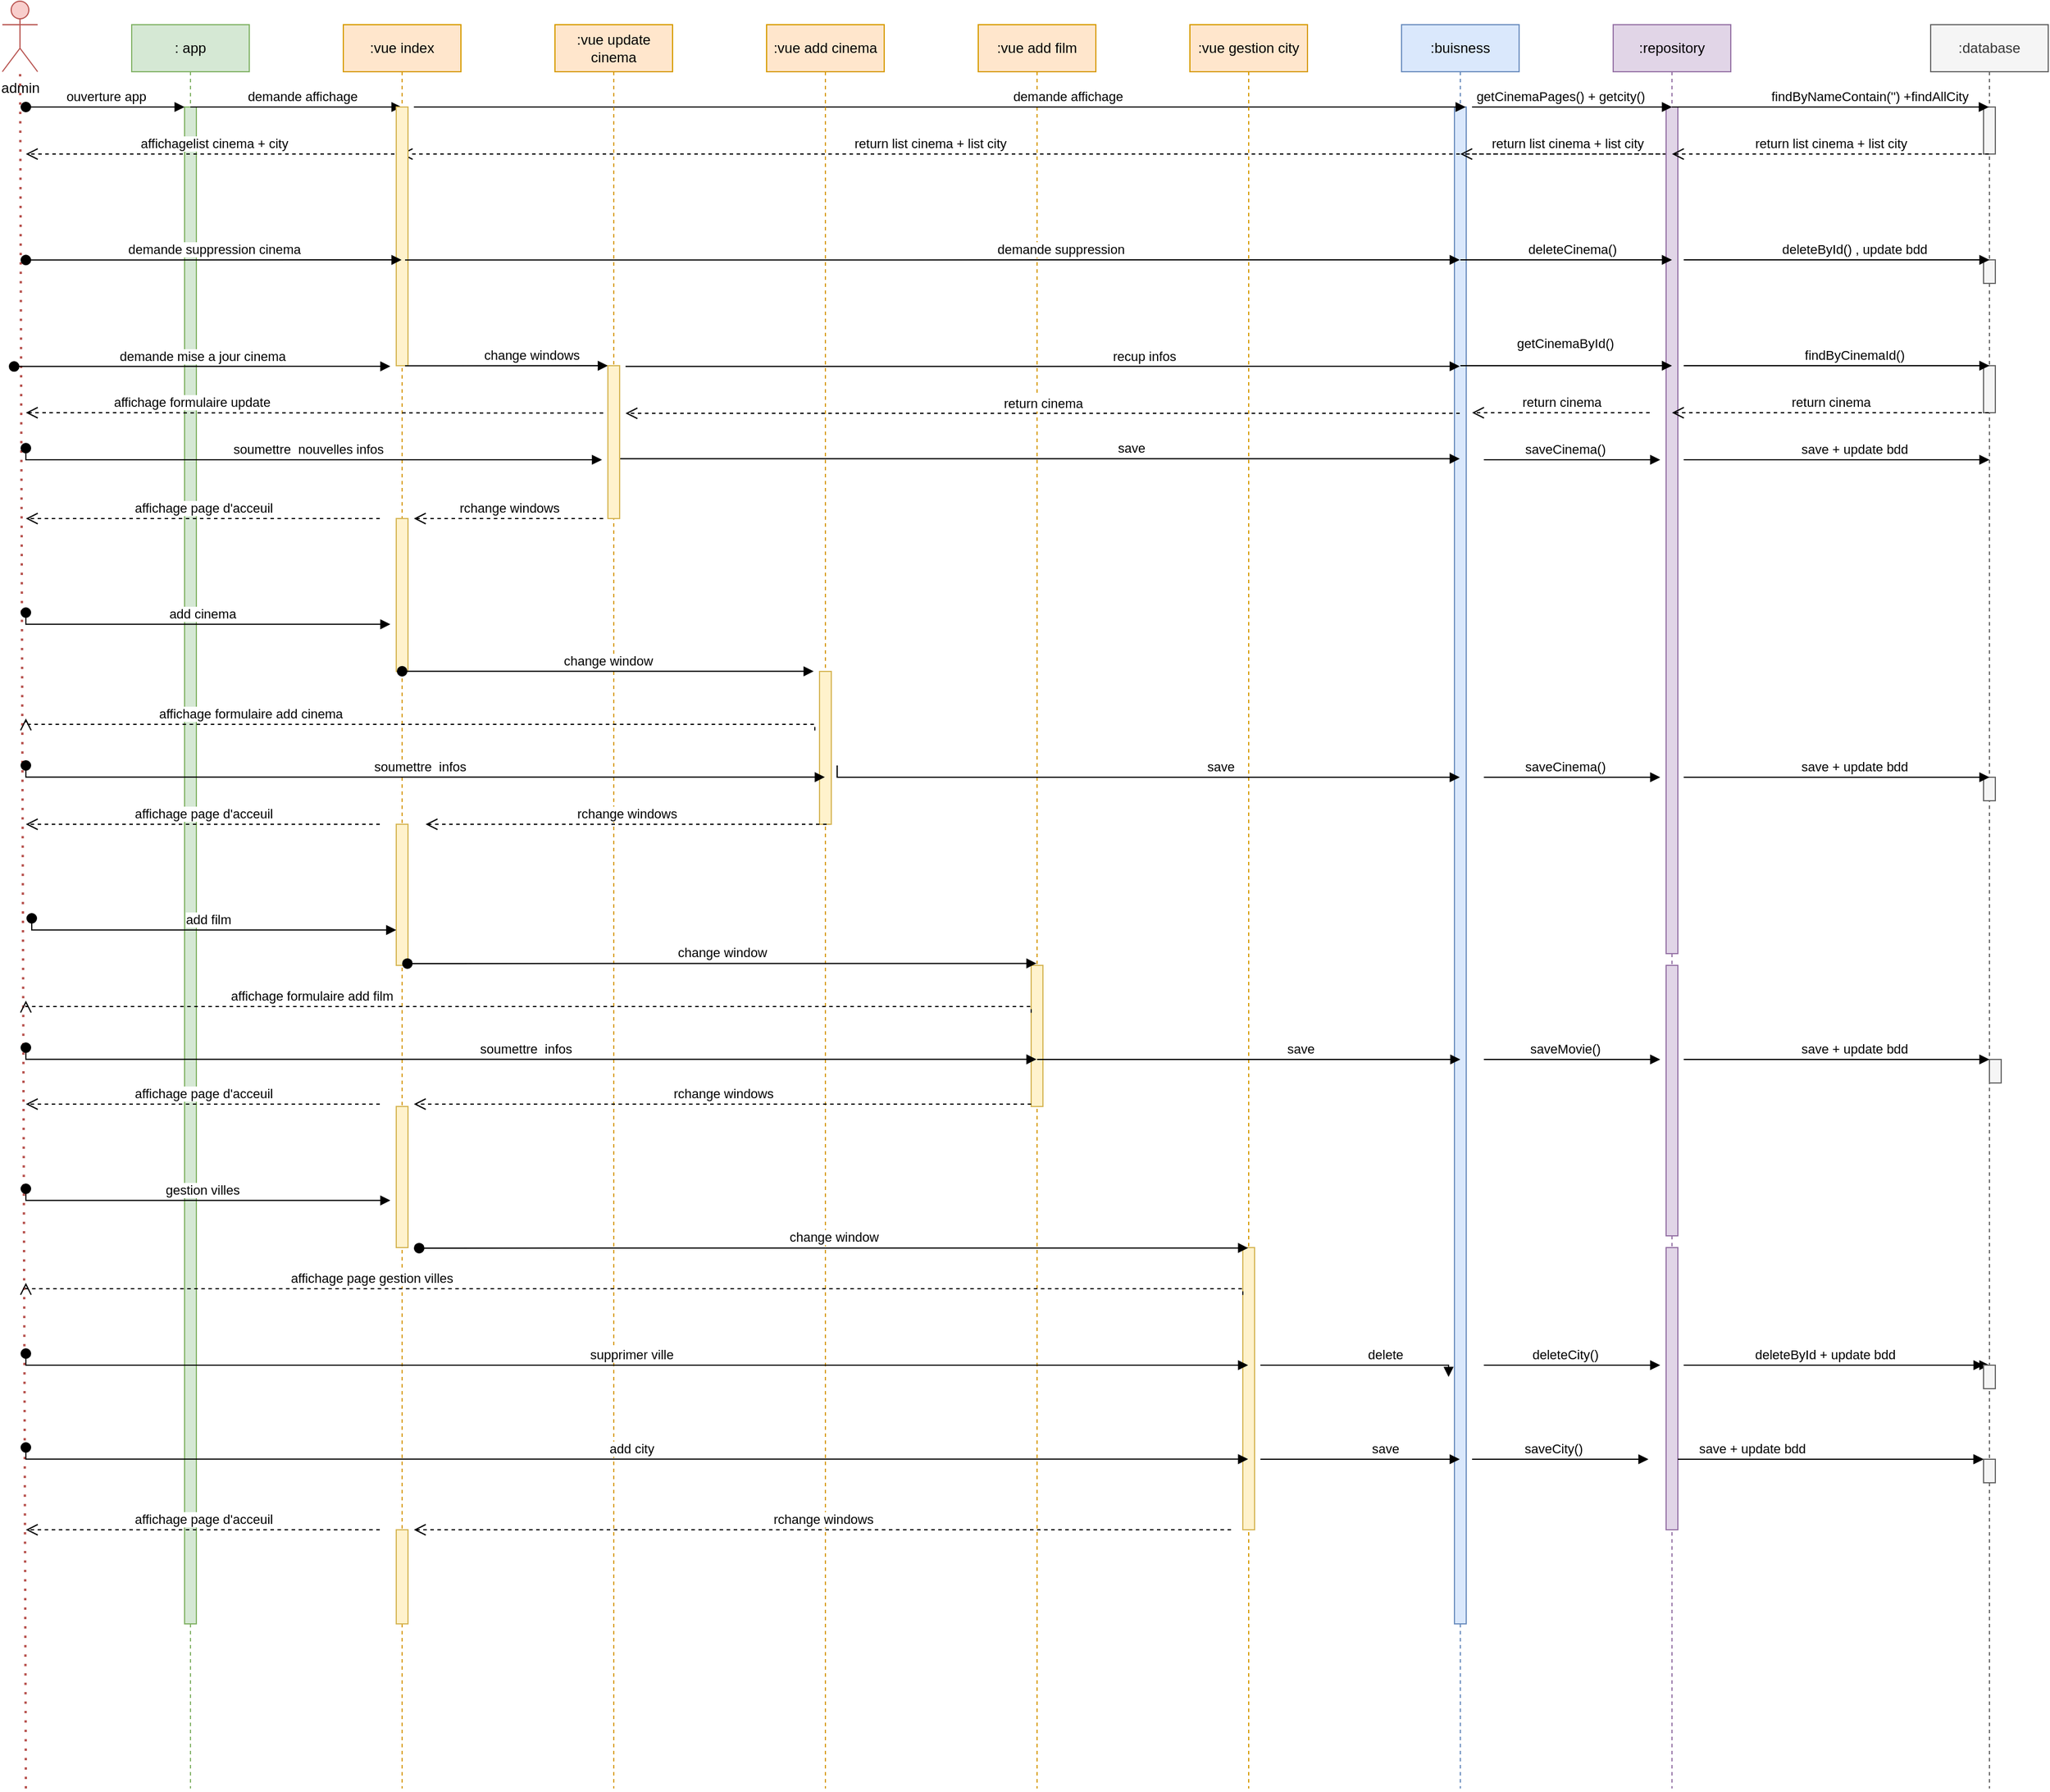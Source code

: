<mxfile version="24.3.0" type="device">
  <diagram name="Page-1" id="2YBvvXClWsGukQMizWep">
    <mxGraphModel dx="1750" dy="943" grid="1" gridSize="10" guides="1" tooltips="1" connect="1" arrows="1" fold="1" page="1" pageScale="1" pageWidth="1200" pageHeight="1920" math="0" shadow="0">
      <root>
        <mxCell id="0" />
        <mxCell id="1" parent="0" />
        <mxCell id="aM9ryv3xv72pqoxQDRHE-1" value=": app" style="shape=umlLifeline;perimeter=lifelinePerimeter;whiteSpace=wrap;html=1;container=0;dropTarget=0;collapsible=0;recursiveResize=0;outlineConnect=0;portConstraint=eastwest;newEdgeStyle={&quot;edgeStyle&quot;:&quot;elbowEdgeStyle&quot;,&quot;elbow&quot;:&quot;vertical&quot;,&quot;curved&quot;:0,&quot;rounded&quot;:0};fillColor=#d5e8d4;strokeColor=#82b366;" parent="1" vertex="1">
          <mxGeometry x="140" y="40" width="100" height="1500" as="geometry" />
        </mxCell>
        <mxCell id="aM9ryv3xv72pqoxQDRHE-2" value="" style="html=1;points=[];perimeter=orthogonalPerimeter;outlineConnect=0;targetShapes=umlLifeline;portConstraint=eastwest;newEdgeStyle={&quot;edgeStyle&quot;:&quot;elbowEdgeStyle&quot;,&quot;elbow&quot;:&quot;vertical&quot;,&quot;curved&quot;:0,&quot;rounded&quot;:0};fillColor=#d5e8d4;strokeColor=#82b366;" parent="aM9ryv3xv72pqoxQDRHE-1" vertex="1">
          <mxGeometry x="45" y="70" width="10" height="1290" as="geometry" />
        </mxCell>
        <mxCell id="aM9ryv3xv72pqoxQDRHE-3" value="ouverture app" style="html=1;verticalAlign=bottom;startArrow=oval;endArrow=block;startSize=8;edgeStyle=elbowEdgeStyle;elbow=vertical;curved=0;rounded=0;" parent="aM9ryv3xv72pqoxQDRHE-1" target="aM9ryv3xv72pqoxQDRHE-2" edge="1">
          <mxGeometry relative="1" as="geometry">
            <mxPoint x="-90" y="70" as="sourcePoint" />
          </mxGeometry>
        </mxCell>
        <mxCell id="aM9ryv3xv72pqoxQDRHE-5" value=":vue add film" style="shape=umlLifeline;perimeter=lifelinePerimeter;whiteSpace=wrap;html=1;container=0;dropTarget=0;collapsible=0;recursiveResize=0;outlineConnect=0;portConstraint=eastwest;newEdgeStyle={&quot;edgeStyle&quot;:&quot;elbowEdgeStyle&quot;,&quot;elbow&quot;:&quot;vertical&quot;,&quot;curved&quot;:0,&quot;rounded&quot;:0};fillColor=#ffe6cc;strokeColor=#d79b00;" parent="1" vertex="1">
          <mxGeometry x="860" y="40" width="100" height="1500" as="geometry" />
        </mxCell>
        <mxCell id="aM9ryv3xv72pqoxQDRHE-7" value="demande affichage " style="html=1;verticalAlign=bottom;endArrow=block;edgeStyle=elbowEdgeStyle;elbow=vertical;curved=0;rounded=0;" parent="1" target="53H3iFj_lqqziJ8YQ38P-20" edge="1">
          <mxGeometry x="0.243" relative="1" as="geometry">
            <mxPoint x="235" y="110" as="sourcePoint" />
            <Array as="points">
              <mxPoint x="190" y="110" />
            </Array>
            <mxPoint x="330" y="110" as="targetPoint" />
            <mxPoint as="offset" />
          </mxGeometry>
        </mxCell>
        <mxCell id="53H3iFj_lqqziJ8YQ38P-1" value="admin" style="shape=umlActor;verticalLabelPosition=bottom;verticalAlign=top;html=1;outlineConnect=0;fillColor=#f8cecc;strokeColor=#b85450;" vertex="1" parent="1">
          <mxGeometry x="30" y="20" width="30" height="60" as="geometry" />
        </mxCell>
        <mxCell id="53H3iFj_lqqziJ8YQ38P-2" value="" style="endArrow=none;dashed=1;html=1;dashPattern=1 3;strokeWidth=2;rounded=0;fillColor=#f8cecc;strokeColor=#b85450;" edge="1" parent="1" target="53H3iFj_lqqziJ8YQ38P-1">
          <mxGeometry width="50" height="50" relative="1" as="geometry">
            <mxPoint x="50" y="1540" as="sourcePoint" />
            <mxPoint x="450" y="270" as="targetPoint" />
          </mxGeometry>
        </mxCell>
        <mxCell id="53H3iFj_lqqziJ8YQ38P-5" value=":buisness" style="shape=umlLifeline;perimeter=lifelinePerimeter;whiteSpace=wrap;html=1;container=0;dropTarget=0;collapsible=0;recursiveResize=0;outlineConnect=0;portConstraint=eastwest;newEdgeStyle={&quot;edgeStyle&quot;:&quot;elbowEdgeStyle&quot;,&quot;elbow&quot;:&quot;vertical&quot;,&quot;curved&quot;:0,&quot;rounded&quot;:0};fillColor=#dae8fc;strokeColor=#6c8ebf;" vertex="1" parent="1">
          <mxGeometry x="1220" y="40" width="100" height="1500" as="geometry" />
        </mxCell>
        <mxCell id="53H3iFj_lqqziJ8YQ38P-6" value="" style="html=1;points=[];perimeter=orthogonalPerimeter;outlineConnect=0;targetShapes=umlLifeline;portConstraint=eastwest;newEdgeStyle={&quot;edgeStyle&quot;:&quot;elbowEdgeStyle&quot;,&quot;elbow&quot;:&quot;vertical&quot;,&quot;curved&quot;:0,&quot;rounded&quot;:0};fillColor=#dae8fc;strokeColor=#6c8ebf;" vertex="1" parent="53H3iFj_lqqziJ8YQ38P-5">
          <mxGeometry x="45" y="70" width="10" height="1290" as="geometry" />
        </mxCell>
        <mxCell id="aM9ryv3xv72pqoxQDRHE-8" value="return list cinema + list city" style="html=1;verticalAlign=bottom;endArrow=open;dashed=1;endSize=8;edgeStyle=elbowEdgeStyle;elbow=horizontal;curved=0;rounded=0;" parent="53H3iFj_lqqziJ8YQ38P-5" source="53H3iFj_lqqziJ8YQ38P-6" target="53H3iFj_lqqziJ8YQ38P-5" edge="1">
          <mxGeometry x="0.488" relative="1" as="geometry">
            <mxPoint x="-440" y="110" as="targetPoint" />
            <Array as="points">
              <mxPoint x="230" y="110" />
            </Array>
            <mxPoint x="-320" y="110" as="sourcePoint" />
            <mxPoint as="offset" />
          </mxGeometry>
        </mxCell>
        <mxCell id="53H3iFj_lqqziJ8YQ38P-7" value=":repository" style="shape=umlLifeline;perimeter=lifelinePerimeter;whiteSpace=wrap;html=1;container=0;dropTarget=0;collapsible=0;recursiveResize=0;outlineConnect=0;portConstraint=eastwest;newEdgeStyle={&quot;edgeStyle&quot;:&quot;elbowEdgeStyle&quot;,&quot;elbow&quot;:&quot;vertical&quot;,&quot;curved&quot;:0,&quot;rounded&quot;:0};fillColor=#e1d5e7;strokeColor=#9673a6;" vertex="1" parent="1">
          <mxGeometry x="1400" y="40" width="100" height="1500" as="geometry" />
        </mxCell>
        <mxCell id="53H3iFj_lqqziJ8YQ38P-8" value="" style="html=1;points=[];perimeter=orthogonalPerimeter;outlineConnect=0;targetShapes=umlLifeline;portConstraint=eastwest;newEdgeStyle={&quot;edgeStyle&quot;:&quot;elbowEdgeStyle&quot;,&quot;elbow&quot;:&quot;vertical&quot;,&quot;curved&quot;:0,&quot;rounded&quot;:0};fillColor=#e1d5e7;strokeColor=#9673a6;" vertex="1" parent="53H3iFj_lqqziJ8YQ38P-7">
          <mxGeometry x="45" y="70" width="10" height="720" as="geometry" />
        </mxCell>
        <mxCell id="53H3iFj_lqqziJ8YQ38P-114" value="" style="html=1;points=[];perimeter=orthogonalPerimeter;outlineConnect=0;targetShapes=umlLifeline;portConstraint=eastwest;newEdgeStyle={&quot;edgeStyle&quot;:&quot;elbowEdgeStyle&quot;,&quot;elbow&quot;:&quot;vertical&quot;,&quot;curved&quot;:0,&quot;rounded&quot;:0};fillColor=#e1d5e7;strokeColor=#9673a6;" vertex="1" parent="53H3iFj_lqqziJ8YQ38P-7">
          <mxGeometry x="45" y="800" width="10" height="230" as="geometry" />
        </mxCell>
        <mxCell id="53H3iFj_lqqziJ8YQ38P-115" value="" style="html=1;points=[];perimeter=orthogonalPerimeter;outlineConnect=0;targetShapes=umlLifeline;portConstraint=eastwest;newEdgeStyle={&quot;edgeStyle&quot;:&quot;elbowEdgeStyle&quot;,&quot;elbow&quot;:&quot;vertical&quot;,&quot;curved&quot;:0,&quot;rounded&quot;:0};fillColor=#e1d5e7;strokeColor=#9673a6;" vertex="1" parent="53H3iFj_lqqziJ8YQ38P-7">
          <mxGeometry x="45" y="1040" width="10" height="240" as="geometry" />
        </mxCell>
        <mxCell id="53H3iFj_lqqziJ8YQ38P-9" value=":database" style="shape=umlLifeline;perimeter=lifelinePerimeter;whiteSpace=wrap;html=1;container=0;dropTarget=0;collapsible=0;recursiveResize=0;outlineConnect=0;portConstraint=eastwest;newEdgeStyle={&quot;edgeStyle&quot;:&quot;elbowEdgeStyle&quot;,&quot;elbow&quot;:&quot;vertical&quot;,&quot;curved&quot;:0,&quot;rounded&quot;:0};fillColor=#f5f5f5;fontColor=#333333;strokeColor=#666666;" vertex="1" parent="1">
          <mxGeometry x="1670" y="40" width="100" height="1500" as="geometry" />
        </mxCell>
        <mxCell id="53H3iFj_lqqziJ8YQ38P-10" value="" style="html=1;points=[];perimeter=orthogonalPerimeter;outlineConnect=0;targetShapes=umlLifeline;portConstraint=eastwest;newEdgeStyle={&quot;edgeStyle&quot;:&quot;elbowEdgeStyle&quot;,&quot;elbow&quot;:&quot;vertical&quot;,&quot;curved&quot;:0,&quot;rounded&quot;:0};fillColor=#f5f5f5;fontColor=#333333;strokeColor=#666666;" vertex="1" parent="53H3iFj_lqqziJ8YQ38P-9">
          <mxGeometry x="45" y="70" width="10" height="40" as="geometry" />
        </mxCell>
        <mxCell id="53H3iFj_lqqziJ8YQ38P-28" value="" style="html=1;points=[];perimeter=orthogonalPerimeter;outlineConnect=0;targetShapes=umlLifeline;portConstraint=eastwest;newEdgeStyle={&quot;edgeStyle&quot;:&quot;elbowEdgeStyle&quot;,&quot;elbow&quot;:&quot;vertical&quot;,&quot;curved&quot;:0,&quot;rounded&quot;:0};fillColor=#f5f5f5;fontColor=#333333;strokeColor=#666666;" vertex="1" parent="53H3iFj_lqqziJ8YQ38P-9">
          <mxGeometry x="45" y="200" width="10" height="20" as="geometry" />
        </mxCell>
        <mxCell id="53H3iFj_lqqziJ8YQ38P-38" value="" style="html=1;points=[];perimeter=orthogonalPerimeter;outlineConnect=0;targetShapes=umlLifeline;portConstraint=eastwest;newEdgeStyle={&quot;edgeStyle&quot;:&quot;elbowEdgeStyle&quot;,&quot;elbow&quot;:&quot;vertical&quot;,&quot;curved&quot;:0,&quot;rounded&quot;:0};fillColor=#f5f5f5;fontColor=#333333;strokeColor=#666666;" vertex="1" parent="53H3iFj_lqqziJ8YQ38P-9">
          <mxGeometry x="45" y="290" width="10" height="40" as="geometry" />
        </mxCell>
        <mxCell id="53H3iFj_lqqziJ8YQ38P-53" value="" style="html=1;points=[];perimeter=orthogonalPerimeter;outlineConnect=0;targetShapes=umlLifeline;portConstraint=eastwest;newEdgeStyle={&quot;edgeStyle&quot;:&quot;elbowEdgeStyle&quot;,&quot;elbow&quot;:&quot;vertical&quot;,&quot;curved&quot;:0,&quot;rounded&quot;:0};fillColor=#f5f5f5;fontColor=#333333;strokeColor=#666666;" vertex="1" parent="53H3iFj_lqqziJ8YQ38P-9">
          <mxGeometry x="45" y="640" width="10" height="20" as="geometry" />
        </mxCell>
        <mxCell id="53H3iFj_lqqziJ8YQ38P-85" value="" style="html=1;points=[];perimeter=orthogonalPerimeter;outlineConnect=0;targetShapes=umlLifeline;portConstraint=eastwest;newEdgeStyle={&quot;edgeStyle&quot;:&quot;elbowEdgeStyle&quot;,&quot;elbow&quot;:&quot;vertical&quot;,&quot;curved&quot;:0,&quot;rounded&quot;:0};fillColor=#f5f5f5;fontColor=#333333;strokeColor=#666666;" vertex="1" parent="53H3iFj_lqqziJ8YQ38P-9">
          <mxGeometry x="50" y="880" width="10" height="20" as="geometry" />
        </mxCell>
        <mxCell id="53H3iFj_lqqziJ8YQ38P-11" value="demande affichage " style="html=1;verticalAlign=bottom;endArrow=block;edgeStyle=elbowEdgeStyle;elbow=vertical;curved=0;rounded=0;" edge="1" parent="1">
          <mxGeometry x="0.243" relative="1" as="geometry">
            <mxPoint x="380" y="110" as="sourcePoint" />
            <Array as="points" />
            <mxPoint x="1274.5" y="110.333" as="targetPoint" />
            <mxPoint as="offset" />
          </mxGeometry>
        </mxCell>
        <mxCell id="53H3iFj_lqqziJ8YQ38P-12" value="getCinemaPages() + getcity()" style="html=1;verticalAlign=bottom;endArrow=block;edgeStyle=elbowEdgeStyle;elbow=vertical;curved=0;rounded=0;entryX=0.5;entryY=0.1;entryDx=0;entryDy=0;entryPerimeter=0;exitX=0.6;exitY=0.1;exitDx=0;exitDy=0;exitPerimeter=0;" edge="1" parent="1">
          <mxGeometry x="-0.124" relative="1" as="geometry">
            <mxPoint x="1280" y="110" as="sourcePoint" />
            <Array as="points" />
            <mxPoint x="1450" y="110" as="targetPoint" />
            <mxPoint as="offset" />
          </mxGeometry>
        </mxCell>
        <mxCell id="53H3iFj_lqqziJ8YQ38P-13" value="findByNameContain(&#39;&#39;) +findAllCity" style="html=1;verticalAlign=bottom;endArrow=block;edgeStyle=elbowEdgeStyle;elbow=vertical;curved=0;rounded=0;" edge="1" parent="1" target="53H3iFj_lqqziJ8YQ38P-9">
          <mxGeometry x="0.243" relative="1" as="geometry">
            <mxPoint x="1450" y="110" as="sourcePoint" />
            <Array as="points">
              <mxPoint x="1660" y="110" />
            </Array>
            <mxPoint x="1050" y="110" as="targetPoint" />
            <mxPoint as="offset" />
          </mxGeometry>
        </mxCell>
        <mxCell id="53H3iFj_lqqziJ8YQ38P-16" value="return list cinema + list city" style="html=1;verticalAlign=bottom;endArrow=open;dashed=1;endSize=8;edgeStyle=elbowEdgeStyle;elbow=vertical;curved=0;rounded=0;" edge="1" parent="1">
          <mxGeometry relative="1" as="geometry">
            <mxPoint x="368.833" y="150" as="targetPoint" />
            <Array as="points">
              <mxPoint x="500" y="150" />
            </Array>
            <mxPoint x="1269.5" y="150" as="sourcePoint" />
          </mxGeometry>
        </mxCell>
        <mxCell id="53H3iFj_lqqziJ8YQ38P-19" value="affichagelist cinema + city" style="html=1;verticalAlign=bottom;endArrow=open;dashed=1;endSize=8;edgeStyle=elbowEdgeStyle;elbow=vertical;curved=0;rounded=0;" edge="1" parent="1" source="53H3iFj_lqqziJ8YQ38P-20">
          <mxGeometry relative="1" as="geometry">
            <mxPoint x="50" y="150" as="targetPoint" />
            <Array as="points">
              <mxPoint x="80" y="150" />
            </Array>
            <mxPoint x="180" y="150" as="sourcePoint" />
          </mxGeometry>
        </mxCell>
        <mxCell id="53H3iFj_lqqziJ8YQ38P-20" value=":vue index" style="shape=umlLifeline;perimeter=lifelinePerimeter;whiteSpace=wrap;html=1;container=0;dropTarget=0;collapsible=0;recursiveResize=0;outlineConnect=0;portConstraint=eastwest;newEdgeStyle={&quot;edgeStyle&quot;:&quot;elbowEdgeStyle&quot;,&quot;elbow&quot;:&quot;vertical&quot;,&quot;curved&quot;:0,&quot;rounded&quot;:0};fillColor=#ffe6cc;strokeColor=#d79b00;" vertex="1" parent="1">
          <mxGeometry x="320" y="40" width="100" height="1500" as="geometry" />
        </mxCell>
        <mxCell id="53H3iFj_lqqziJ8YQ38P-21" value="" style="html=1;points=[];perimeter=orthogonalPerimeter;outlineConnect=0;targetShapes=umlLifeline;portConstraint=eastwest;newEdgeStyle={&quot;edgeStyle&quot;:&quot;elbowEdgeStyle&quot;,&quot;elbow&quot;:&quot;vertical&quot;,&quot;curved&quot;:0,&quot;rounded&quot;:0};fillColor=#fff2cc;strokeColor=#d6b656;" vertex="1" parent="53H3iFj_lqqziJ8YQ38P-20">
          <mxGeometry x="45" y="70" width="10" height="220" as="geometry" />
        </mxCell>
        <mxCell id="53H3iFj_lqqziJ8YQ38P-54" value="" style="html=1;points=[];perimeter=orthogonalPerimeter;outlineConnect=0;targetShapes=umlLifeline;portConstraint=eastwest;newEdgeStyle={&quot;edgeStyle&quot;:&quot;elbowEdgeStyle&quot;,&quot;elbow&quot;:&quot;vertical&quot;,&quot;curved&quot;:0,&quot;rounded&quot;:0};fillColor=#fff2cc;strokeColor=#d6b656;" vertex="1" parent="53H3iFj_lqqziJ8YQ38P-20">
          <mxGeometry x="45" y="420" width="10" height="130" as="geometry" />
        </mxCell>
        <mxCell id="53H3iFj_lqqziJ8YQ38P-86" value="" style="html=1;points=[];perimeter=orthogonalPerimeter;outlineConnect=0;targetShapes=umlLifeline;portConstraint=eastwest;newEdgeStyle={&quot;edgeStyle&quot;:&quot;elbowEdgeStyle&quot;,&quot;elbow&quot;:&quot;vertical&quot;,&quot;curved&quot;:0,&quot;rounded&quot;:0};fillColor=#fff2cc;strokeColor=#d6b656;" vertex="1" parent="53H3iFj_lqqziJ8YQ38P-20">
          <mxGeometry x="45" y="920" width="10" height="120" as="geometry" />
        </mxCell>
        <mxCell id="53H3iFj_lqqziJ8YQ38P-111" value="" style="html=1;points=[];perimeter=orthogonalPerimeter;outlineConnect=0;targetShapes=umlLifeline;portConstraint=eastwest;newEdgeStyle={&quot;edgeStyle&quot;:&quot;elbowEdgeStyle&quot;,&quot;elbow&quot;:&quot;vertical&quot;,&quot;curved&quot;:0,&quot;rounded&quot;:0};fillColor=#fff2cc;strokeColor=#d6b656;" vertex="1" parent="53H3iFj_lqqziJ8YQ38P-20">
          <mxGeometry x="45" y="1280" width="10" height="80" as="geometry" />
        </mxCell>
        <mxCell id="53H3iFj_lqqziJ8YQ38P-22" value="return list cinema + list city" style="html=1;verticalAlign=bottom;endArrow=open;dashed=1;endSize=8;edgeStyle=elbowEdgeStyle;elbow=vertical;curved=0;rounded=0;" edge="1" parent="1" source="53H3iFj_lqqziJ8YQ38P-9" target="53H3iFj_lqqziJ8YQ38P-7">
          <mxGeometry relative="1" as="geometry">
            <mxPoint x="960" y="150" as="targetPoint" />
            <Array as="points">
              <mxPoint x="1660" y="150" />
            </Array>
            <mxPoint x="1080" y="150" as="sourcePoint" />
          </mxGeometry>
        </mxCell>
        <mxCell id="53H3iFj_lqqziJ8YQ38P-23" value="demande suppression cinema" style="html=1;verticalAlign=bottom;startArrow=oval;endArrow=block;startSize=8;edgeStyle=elbowEdgeStyle;elbow=vertical;curved=0;rounded=0;" edge="1" parent="1" target="53H3iFj_lqqziJ8YQ38P-20">
          <mxGeometry relative="1" as="geometry">
            <mxPoint x="50" y="240.12" as="sourcePoint" />
            <mxPoint x="185" y="240.12" as="targetPoint" />
          </mxGeometry>
        </mxCell>
        <mxCell id="53H3iFj_lqqziJ8YQ38P-26" value="demande suppression" style="html=1;verticalAlign=bottom;endArrow=block;edgeStyle=elbowEdgeStyle;elbow=vertical;curved=0;rounded=0;" edge="1" parent="1" target="53H3iFj_lqqziJ8YQ38P-5">
          <mxGeometry x="0.243" relative="1" as="geometry">
            <mxPoint x="372.5" y="240.12" as="sourcePoint" />
            <Array as="points" />
            <mxPoint x="727.5" y="240.12" as="targetPoint" />
            <mxPoint as="offset" />
          </mxGeometry>
        </mxCell>
        <mxCell id="53H3iFj_lqqziJ8YQ38P-27" value="deleteCinema()" style="html=1;verticalAlign=bottom;endArrow=block;edgeStyle=elbowEdgeStyle;elbow=vertical;curved=0;rounded=0;entryX=0.5;entryY=0.1;entryDx=0;entryDy=0;entryPerimeter=0;" edge="1" parent="1">
          <mxGeometry x="0.243" relative="1" as="geometry">
            <mxPoint x="1315" y="240" as="sourcePoint" />
            <Array as="points">
              <mxPoint x="1270" y="240" />
            </Array>
            <mxPoint x="1450" y="240" as="targetPoint" />
            <mxPoint as="offset" />
          </mxGeometry>
        </mxCell>
        <mxCell id="53H3iFj_lqqziJ8YQ38P-29" value="deleteById() , update bdd" style="html=1;verticalAlign=bottom;endArrow=block;edgeStyle=elbowEdgeStyle;elbow=vertical;curved=0;rounded=0;" edge="1" parent="1">
          <mxGeometry x="0.243" relative="1" as="geometry">
            <mxPoint x="1505" y="240" as="sourcePoint" />
            <Array as="points">
              <mxPoint x="1460" y="240" />
            </Array>
            <mxPoint x="1720" y="240" as="targetPoint" />
            <mxPoint as="offset" />
          </mxGeometry>
        </mxCell>
        <mxCell id="53H3iFj_lqqziJ8YQ38P-35" value="demande mise a jour cinema" style="html=1;verticalAlign=bottom;startArrow=oval;endArrow=block;startSize=8;edgeStyle=elbowEdgeStyle;elbow=vertical;curved=0;rounded=0;" edge="1" parent="1">
          <mxGeometry relative="1" as="geometry">
            <mxPoint x="40" y="330.67" as="sourcePoint" />
            <mxPoint x="360" y="330.55" as="targetPoint" />
          </mxGeometry>
        </mxCell>
        <mxCell id="53H3iFj_lqqziJ8YQ38P-36" value="change windows" style="html=1;verticalAlign=bottom;endArrow=block;edgeStyle=elbowEdgeStyle;elbow=vertical;curved=0;rounded=0;" edge="1" parent="1" target="53H3iFj_lqqziJ8YQ38P-60">
          <mxGeometry x="0.243" relative="1" as="geometry">
            <mxPoint x="372.5" y="330.1" as="sourcePoint" />
            <Array as="points" />
            <mxPoint x="530" y="340" as="targetPoint" />
            <mxPoint as="offset" />
          </mxGeometry>
        </mxCell>
        <mxCell id="53H3iFj_lqqziJ8YQ38P-37" value="getCinemaById()" style="html=1;verticalAlign=bottom;endArrow=block;edgeStyle=elbowEdgeStyle;elbow=vertical;curved=0;rounded=0;entryX=0.5;entryY=0.1;entryDx=0;entryDy=0;entryPerimeter=0;" edge="1" parent="1">
          <mxGeometry x="0.2" y="10" relative="1" as="geometry">
            <mxPoint x="1315" y="330" as="sourcePoint" />
            <Array as="points">
              <mxPoint x="1270" y="330" />
            </Array>
            <mxPoint x="1450" y="330" as="targetPoint" />
            <mxPoint x="-1" as="offset" />
          </mxGeometry>
        </mxCell>
        <mxCell id="53H3iFj_lqqziJ8YQ38P-39" value="findByCinemaId()" style="html=1;verticalAlign=bottom;endArrow=block;edgeStyle=elbowEdgeStyle;elbow=vertical;curved=0;rounded=0;" edge="1" parent="1">
          <mxGeometry x="0.243" relative="1" as="geometry">
            <mxPoint x="1505" y="330" as="sourcePoint" />
            <Array as="points">
              <mxPoint x="1460" y="330" />
            </Array>
            <mxPoint x="1720" y="330" as="targetPoint" />
            <mxPoint as="offset" />
          </mxGeometry>
        </mxCell>
        <mxCell id="53H3iFj_lqqziJ8YQ38P-40" value="return cinema" style="html=1;verticalAlign=bottom;endArrow=open;dashed=1;endSize=8;edgeStyle=elbowEdgeStyle;elbow=vertical;curved=0;rounded=0;" edge="1" parent="1" source="53H3iFj_lqqziJ8YQ38P-9" target="53H3iFj_lqqziJ8YQ38P-7">
          <mxGeometry relative="1" as="geometry">
            <mxPoint x="910" y="370" as="targetPoint" />
            <Array as="points">
              <mxPoint x="1650" y="370" />
            </Array>
            <mxPoint x="1171" y="370" as="sourcePoint" />
          </mxGeometry>
        </mxCell>
        <mxCell id="53H3iFj_lqqziJ8YQ38P-41" value="affichage page d&#39;acceuil" style="html=1;verticalAlign=bottom;endArrow=open;dashed=1;endSize=8;edgeStyle=elbowEdgeStyle;elbow=vertical;curved=0;rounded=0;" edge="1" parent="1">
          <mxGeometry relative="1" as="geometry">
            <mxPoint x="50" y="460" as="targetPoint" />
            <Array as="points" />
            <mxPoint x="351" y="460" as="sourcePoint" />
          </mxGeometry>
        </mxCell>
        <mxCell id="53H3iFj_lqqziJ8YQ38P-42" value="rchange windows" style="html=1;verticalAlign=bottom;endArrow=open;dashed=1;endSize=8;edgeStyle=elbowEdgeStyle;elbow=horizontal;curved=0;rounded=0;" edge="1" parent="1">
          <mxGeometry relative="1" as="geometry">
            <mxPoint x="380" y="460" as="targetPoint" />
            <Array as="points" />
            <mxPoint x="541" y="460" as="sourcePoint" />
          </mxGeometry>
        </mxCell>
        <mxCell id="53H3iFj_lqqziJ8YQ38P-43" value="affichage formulaire update" style="html=1;verticalAlign=bottom;endArrow=open;dashed=1;endSize=8;edgeStyle=elbowEdgeStyle;elbow=vertical;curved=0;rounded=0;" edge="1" parent="1">
          <mxGeometry x="0.429" relative="1" as="geometry">
            <mxPoint x="50" y="370" as="targetPoint" />
            <Array as="points" />
            <mxPoint x="541" y="370.24" as="sourcePoint" />
            <mxPoint x="1" as="offset" />
          </mxGeometry>
        </mxCell>
        <mxCell id="53H3iFj_lqqziJ8YQ38P-45" value="soumettre&amp;nbsp; nouvelles infos" style="html=1;verticalAlign=bottom;startArrow=oval;endArrow=block;startSize=8;edgeStyle=elbowEdgeStyle;elbow=vertical;curved=0;rounded=0;" edge="1" parent="1">
          <mxGeometry relative="1" as="geometry">
            <mxPoint x="50" y="400.12" as="sourcePoint" />
            <mxPoint x="540" y="410" as="targetPoint" />
            <Array as="points">
              <mxPoint x="420" y="410" />
            </Array>
          </mxGeometry>
        </mxCell>
        <mxCell id="53H3iFj_lqqziJ8YQ38P-48" value="return cinema" style="html=1;verticalAlign=bottom;endArrow=open;dashed=1;endSize=8;edgeStyle=elbowEdgeStyle;elbow=vertical;curved=0;rounded=0;" edge="1" parent="1">
          <mxGeometry relative="1" as="geometry">
            <mxPoint x="1280" y="370" as="targetPoint" />
            <Array as="points" />
            <mxPoint x="1431" y="370" as="sourcePoint" />
          </mxGeometry>
        </mxCell>
        <mxCell id="53H3iFj_lqqziJ8YQ38P-49" value="return cinema" style="html=1;verticalAlign=bottom;endArrow=open;dashed=1;endSize=8;edgeStyle=elbowEdgeStyle;elbow=vertical;curved=0;rounded=0;" edge="1" parent="1" source="53H3iFj_lqqziJ8YQ38P-5">
          <mxGeometry relative="1" as="geometry">
            <mxPoint x="560" y="370.43" as="targetPoint" />
            <Array as="points" />
            <mxPoint x="711" y="370.43" as="sourcePoint" />
          </mxGeometry>
        </mxCell>
        <mxCell id="53H3iFj_lqqziJ8YQ38P-50" value="save" style="html=1;verticalAlign=bottom;endArrow=block;edgeStyle=elbowEdgeStyle;elbow=vertical;curved=0;rounded=0;" edge="1" parent="1" target="53H3iFj_lqqziJ8YQ38P-5">
          <mxGeometry x="0.243" relative="1" as="geometry">
            <mxPoint x="549.663" y="389.17" as="sourcePoint" />
            <Array as="points">
              <mxPoint x="1270.83" y="409.17" />
            </Array>
            <mxPoint x="1240" y="420" as="targetPoint" />
            <mxPoint as="offset" />
          </mxGeometry>
        </mxCell>
        <mxCell id="53H3iFj_lqqziJ8YQ38P-51" value="saveCinema()" style="html=1;verticalAlign=bottom;endArrow=block;edgeStyle=elbowEdgeStyle;elbow=vertical;curved=0;rounded=0;" edge="1" parent="1">
          <mxGeometry x="0.179" relative="1" as="geometry">
            <mxPoint x="1335" y="410" as="sourcePoint" />
            <Array as="points">
              <mxPoint x="1290" y="410" />
            </Array>
            <mxPoint x="1440" y="410" as="targetPoint" />
            <mxPoint x="-1" as="offset" />
          </mxGeometry>
        </mxCell>
        <mxCell id="53H3iFj_lqqziJ8YQ38P-52" value="save + update bdd" style="html=1;verticalAlign=bottom;endArrow=block;edgeStyle=elbowEdgeStyle;elbow=vertical;curved=0;rounded=0;" edge="1" parent="1">
          <mxGeometry x="0.243" relative="1" as="geometry">
            <mxPoint x="1505" y="410" as="sourcePoint" />
            <Array as="points">
              <mxPoint x="1460" y="410" />
            </Array>
            <mxPoint x="1720" y="410" as="targetPoint" />
            <mxPoint as="offset" />
          </mxGeometry>
        </mxCell>
        <mxCell id="53H3iFj_lqqziJ8YQ38P-58" value=":vue update cinema" style="shape=umlLifeline;perimeter=lifelinePerimeter;whiteSpace=wrap;html=1;container=0;dropTarget=0;collapsible=0;recursiveResize=0;outlineConnect=0;portConstraint=eastwest;newEdgeStyle={&quot;edgeStyle&quot;:&quot;elbowEdgeStyle&quot;,&quot;elbow&quot;:&quot;vertical&quot;,&quot;curved&quot;:0,&quot;rounded&quot;:0};fillColor=#ffe6cc;strokeColor=#d79b00;" vertex="1" parent="1">
          <mxGeometry x="500" y="40" width="100" height="1500" as="geometry" />
        </mxCell>
        <mxCell id="53H3iFj_lqqziJ8YQ38P-60" value="" style="html=1;points=[];perimeter=orthogonalPerimeter;outlineConnect=0;targetShapes=umlLifeline;portConstraint=eastwest;newEdgeStyle={&quot;edgeStyle&quot;:&quot;elbowEdgeStyle&quot;,&quot;elbow&quot;:&quot;vertical&quot;,&quot;curved&quot;:0,&quot;rounded&quot;:0};fillColor=#fff2cc;strokeColor=#d6b656;" vertex="1" parent="53H3iFj_lqqziJ8YQ38P-58">
          <mxGeometry x="45" y="290" width="10" height="130" as="geometry" />
        </mxCell>
        <mxCell id="53H3iFj_lqqziJ8YQ38P-61" value=":vue add cinema" style="shape=umlLifeline;perimeter=lifelinePerimeter;whiteSpace=wrap;html=1;container=0;dropTarget=0;collapsible=0;recursiveResize=0;outlineConnect=0;portConstraint=eastwest;newEdgeStyle={&quot;edgeStyle&quot;:&quot;elbowEdgeStyle&quot;,&quot;elbow&quot;:&quot;vertical&quot;,&quot;curved&quot;:0,&quot;rounded&quot;:0};fillColor=#ffe6cc;strokeColor=#d79b00;" vertex="1" parent="1">
          <mxGeometry x="680" y="40" width="100" height="1500" as="geometry" />
        </mxCell>
        <mxCell id="53H3iFj_lqqziJ8YQ38P-63" value="" style="html=1;points=[];perimeter=orthogonalPerimeter;outlineConnect=0;targetShapes=umlLifeline;portConstraint=eastwest;newEdgeStyle={&quot;edgeStyle&quot;:&quot;elbowEdgeStyle&quot;,&quot;elbow&quot;:&quot;vertical&quot;,&quot;curved&quot;:0,&quot;rounded&quot;:0};fillColor=#fff2cc;strokeColor=#d6b656;" vertex="1" parent="53H3iFj_lqqziJ8YQ38P-61">
          <mxGeometry x="45" y="550" width="10" height="130" as="geometry" />
        </mxCell>
        <mxCell id="53H3iFj_lqqziJ8YQ38P-64" value=":vue gestion city" style="shape=umlLifeline;perimeter=lifelinePerimeter;whiteSpace=wrap;html=1;container=0;dropTarget=0;collapsible=0;recursiveResize=0;outlineConnect=0;portConstraint=eastwest;newEdgeStyle={&quot;edgeStyle&quot;:&quot;elbowEdgeStyle&quot;,&quot;elbow&quot;:&quot;vertical&quot;,&quot;curved&quot;:0,&quot;rounded&quot;:0};fillColor=#ffe6cc;strokeColor=#d79b00;" vertex="1" parent="1">
          <mxGeometry x="1040" y="40" width="100" height="1500" as="geometry" />
        </mxCell>
        <mxCell id="53H3iFj_lqqziJ8YQ38P-65" value="" style="html=1;points=[];perimeter=orthogonalPerimeter;outlineConnect=0;targetShapes=umlLifeline;portConstraint=eastwest;newEdgeStyle={&quot;edgeStyle&quot;:&quot;elbowEdgeStyle&quot;,&quot;elbow&quot;:&quot;vertical&quot;,&quot;curved&quot;:0,&quot;rounded&quot;:0};fillColor=#fff2cc;strokeColor=#d6b656;" vertex="1" parent="53H3iFj_lqqziJ8YQ38P-64">
          <mxGeometry x="45" y="1040" width="10" height="240" as="geometry" />
        </mxCell>
        <mxCell id="53H3iFj_lqqziJ8YQ38P-67" value="recup infos" style="html=1;verticalAlign=bottom;endArrow=block;edgeStyle=elbowEdgeStyle;elbow=vertical;curved=0;rounded=0;" edge="1" parent="1" target="53H3iFj_lqqziJ8YQ38P-5">
          <mxGeometry x="0.243" relative="1" as="geometry">
            <mxPoint x="560" y="330.67" as="sourcePoint" />
            <Array as="points" />
            <mxPoint x="727.5" y="330.24" as="targetPoint" />
            <mxPoint as="offset" />
          </mxGeometry>
        </mxCell>
        <mxCell id="53H3iFj_lqqziJ8YQ38P-68" value="add cinema" style="html=1;verticalAlign=bottom;startArrow=oval;endArrow=block;startSize=8;edgeStyle=elbowEdgeStyle;elbow=vertical;curved=0;rounded=0;" edge="1" parent="1">
          <mxGeometry relative="1" as="geometry">
            <mxPoint x="50" y="540" as="sourcePoint" />
            <mxPoint x="360" y="550" as="targetPoint" />
            <Array as="points">
              <mxPoint x="420" y="549.88" />
            </Array>
          </mxGeometry>
        </mxCell>
        <mxCell id="53H3iFj_lqqziJ8YQ38P-69" value="change window" style="html=1;verticalAlign=bottom;startArrow=oval;endArrow=block;startSize=8;edgeStyle=elbowEdgeStyle;elbow=vertical;curved=0;rounded=0;" edge="1" parent="1" source="53H3iFj_lqqziJ8YQ38P-20">
          <mxGeometry relative="1" as="geometry">
            <mxPoint x="400" y="580" as="sourcePoint" />
            <mxPoint x="720" y="590" as="targetPoint" />
            <Array as="points">
              <mxPoint x="770" y="589.88" />
            </Array>
          </mxGeometry>
        </mxCell>
        <mxCell id="aM9ryv3xv72pqoxQDRHE-6" value="" style="html=1;points=[];perimeter=orthogonalPerimeter;outlineConnect=0;targetShapes=umlLifeline;portConstraint=eastwest;newEdgeStyle={&quot;edgeStyle&quot;:&quot;elbowEdgeStyle&quot;,&quot;elbow&quot;:&quot;vertical&quot;,&quot;curved&quot;:0,&quot;rounded&quot;:0};fillColor=#fff2cc;strokeColor=#d6b656;" parent="1" vertex="1">
          <mxGeometry x="905" y="840" width="10" height="120" as="geometry" />
        </mxCell>
        <mxCell id="53H3iFj_lqqziJ8YQ38P-70" value="affichage formulaire add cinema" style="html=1;verticalAlign=bottom;endArrow=open;dashed=1;endSize=8;edgeStyle=elbowEdgeStyle;elbow=vertical;curved=0;rounded=0;" edge="1" parent="1">
          <mxGeometry x="0.429" relative="1" as="geometry">
            <mxPoint x="50" y="630" as="targetPoint" />
            <Array as="points" />
            <mxPoint x="721" y="640.24" as="sourcePoint" />
            <mxPoint x="1" as="offset" />
          </mxGeometry>
        </mxCell>
        <mxCell id="53H3iFj_lqqziJ8YQ38P-71" value="soumettre&amp;nbsp; infos" style="html=1;verticalAlign=bottom;startArrow=oval;endArrow=block;startSize=8;edgeStyle=elbowEdgeStyle;elbow=vertical;curved=0;rounded=0;" edge="1" parent="1" target="53H3iFj_lqqziJ8YQ38P-61">
          <mxGeometry relative="1" as="geometry">
            <mxPoint x="50" y="670" as="sourcePoint" />
            <mxPoint x="540" y="679.88" as="targetPoint" />
            <Array as="points">
              <mxPoint x="420" y="679.88" />
            </Array>
          </mxGeometry>
        </mxCell>
        <mxCell id="53H3iFj_lqqziJ8YQ38P-72" value="save" style="html=1;verticalAlign=bottom;endArrow=block;edgeStyle=elbowEdgeStyle;elbow=vertical;curved=0;rounded=0;" edge="1" parent="1" target="53H3iFj_lqqziJ8YQ38P-5">
          <mxGeometry x="0.243" relative="1" as="geometry">
            <mxPoint x="740" y="670" as="sourcePoint" />
            <Array as="points">
              <mxPoint x="930" y="680" />
            </Array>
            <mxPoint x="1250.34" y="669.83" as="targetPoint" />
            <mxPoint as="offset" />
          </mxGeometry>
        </mxCell>
        <mxCell id="53H3iFj_lqqziJ8YQ38P-73" value="saveCinema()" style="html=1;verticalAlign=bottom;endArrow=block;edgeStyle=elbowEdgeStyle;elbow=vertical;curved=0;rounded=0;" edge="1" parent="1">
          <mxGeometry x="0.179" relative="1" as="geometry">
            <mxPoint x="1335" y="680" as="sourcePoint" />
            <Array as="points">
              <mxPoint x="1290" y="680" />
            </Array>
            <mxPoint x="1440" y="680" as="targetPoint" />
            <mxPoint x="-1" as="offset" />
          </mxGeometry>
        </mxCell>
        <mxCell id="53H3iFj_lqqziJ8YQ38P-74" value="save + update bdd" style="html=1;verticalAlign=bottom;endArrow=block;edgeStyle=elbowEdgeStyle;elbow=vertical;curved=0;rounded=0;" edge="1" parent="1">
          <mxGeometry x="0.243" relative="1" as="geometry">
            <mxPoint x="1505" y="680" as="sourcePoint" />
            <Array as="points">
              <mxPoint x="1460" y="680" />
            </Array>
            <mxPoint x="1720" y="680" as="targetPoint" />
            <mxPoint as="offset" />
          </mxGeometry>
        </mxCell>
        <mxCell id="53H3iFj_lqqziJ8YQ38P-75" value="" style="html=1;points=[];perimeter=orthogonalPerimeter;outlineConnect=0;targetShapes=umlLifeline;portConstraint=eastwest;newEdgeStyle={&quot;edgeStyle&quot;:&quot;elbowEdgeStyle&quot;,&quot;elbow&quot;:&quot;vertical&quot;,&quot;curved&quot;:0,&quot;rounded&quot;:0};fillColor=#fff2cc;strokeColor=#d6b656;" vertex="1" parent="1">
          <mxGeometry x="365" y="720" width="10" height="120" as="geometry" />
        </mxCell>
        <mxCell id="53H3iFj_lqqziJ8YQ38P-76" value="rchange windows" style="html=1;verticalAlign=bottom;endArrow=open;dashed=1;endSize=8;edgeStyle=elbowEdgeStyle;elbow=horizontal;curved=0;rounded=0;" edge="1" parent="1">
          <mxGeometry relative="1" as="geometry">
            <mxPoint x="390" y="720" as="targetPoint" />
            <Array as="points" />
            <mxPoint x="731" y="720" as="sourcePoint" />
          </mxGeometry>
        </mxCell>
        <mxCell id="53H3iFj_lqqziJ8YQ38P-77" value="affichage page d&#39;acceuil" style="html=1;verticalAlign=bottom;endArrow=open;dashed=1;endSize=8;edgeStyle=elbowEdgeStyle;elbow=vertical;curved=0;rounded=0;" edge="1" parent="1">
          <mxGeometry relative="1" as="geometry">
            <mxPoint x="50" y="720" as="targetPoint" />
            <Array as="points" />
            <mxPoint x="351" y="720" as="sourcePoint" />
          </mxGeometry>
        </mxCell>
        <mxCell id="53H3iFj_lqqziJ8YQ38P-78" value="add film" style="html=1;verticalAlign=bottom;startArrow=oval;endArrow=block;startSize=8;edgeStyle=elbowEdgeStyle;elbow=vertical;curved=0;rounded=0;" edge="1" parent="1">
          <mxGeometry relative="1" as="geometry">
            <mxPoint x="55" y="800" as="sourcePoint" />
            <mxPoint x="365" y="810" as="targetPoint" />
            <Array as="points">
              <mxPoint x="425" y="809.88" />
            </Array>
          </mxGeometry>
        </mxCell>
        <mxCell id="53H3iFj_lqqziJ8YQ38P-79" value="change window" style="html=1;verticalAlign=bottom;startArrow=oval;endArrow=block;startSize=8;edgeStyle=elbowEdgeStyle;elbow=vertical;curved=0;rounded=0;" edge="1" parent="1" target="aM9ryv3xv72pqoxQDRHE-5">
          <mxGeometry relative="1" as="geometry">
            <mxPoint x="374.5" y="838.45" as="sourcePoint" />
            <mxPoint x="725.5" y="838.45" as="targetPoint" />
            <Array as="points">
              <mxPoint x="775.5" y="838.33" />
            </Array>
          </mxGeometry>
        </mxCell>
        <mxCell id="53H3iFj_lqqziJ8YQ38P-80" value="affichage formulaire add film" style="html=1;verticalAlign=bottom;endArrow=open;dashed=1;endSize=8;edgeStyle=elbowEdgeStyle;elbow=vertical;curved=0;rounded=0;" edge="1" parent="1">
          <mxGeometry x="0.429" relative="1" as="geometry">
            <mxPoint x="50" y="870" as="targetPoint" />
            <Array as="points" />
            <mxPoint x="905" y="880.24" as="sourcePoint" />
            <mxPoint x="1" as="offset" />
          </mxGeometry>
        </mxCell>
        <mxCell id="53H3iFj_lqqziJ8YQ38P-81" value="soumettre&amp;nbsp; infos" style="html=1;verticalAlign=bottom;startArrow=oval;endArrow=block;startSize=8;edgeStyle=elbowEdgeStyle;elbow=vertical;curved=0;rounded=0;" edge="1" parent="1" target="aM9ryv3xv72pqoxQDRHE-5">
          <mxGeometry relative="1" as="geometry">
            <mxPoint x="50" y="910" as="sourcePoint" />
            <mxPoint x="730" y="920" as="targetPoint" />
            <Array as="points">
              <mxPoint x="420" y="919.88" />
            </Array>
          </mxGeometry>
        </mxCell>
        <mxCell id="53H3iFj_lqqziJ8YQ38P-82" value="save" style="html=1;verticalAlign=bottom;endArrow=block;edgeStyle=elbowEdgeStyle;elbow=vertical;curved=0;rounded=0;" edge="1" parent="1" source="aM9ryv3xv72pqoxQDRHE-5">
          <mxGeometry x="0.243" relative="1" as="geometry">
            <mxPoint x="740" y="910" as="sourcePoint" />
            <Array as="points">
              <mxPoint x="930" y="920" />
            </Array>
            <mxPoint x="1270" y="920" as="targetPoint" />
            <mxPoint as="offset" />
          </mxGeometry>
        </mxCell>
        <mxCell id="53H3iFj_lqqziJ8YQ38P-83" value="saveMovie()" style="html=1;verticalAlign=bottom;endArrow=block;edgeStyle=elbowEdgeStyle;elbow=vertical;curved=0;rounded=0;" edge="1" parent="1">
          <mxGeometry x="0.179" relative="1" as="geometry">
            <mxPoint x="1335" y="920" as="sourcePoint" />
            <Array as="points">
              <mxPoint x="1290" y="920" />
            </Array>
            <mxPoint x="1440" y="920" as="targetPoint" />
            <mxPoint x="-1" as="offset" />
          </mxGeometry>
        </mxCell>
        <mxCell id="53H3iFj_lqqziJ8YQ38P-84" value="save + update bdd" style="html=1;verticalAlign=bottom;endArrow=block;edgeStyle=elbowEdgeStyle;elbow=vertical;curved=0;rounded=0;" edge="1" parent="1">
          <mxGeometry x="0.243" relative="1" as="geometry">
            <mxPoint x="1505" y="920" as="sourcePoint" />
            <Array as="points">
              <mxPoint x="1460" y="920" />
            </Array>
            <mxPoint x="1720" y="920" as="targetPoint" />
            <mxPoint as="offset" />
          </mxGeometry>
        </mxCell>
        <mxCell id="53H3iFj_lqqziJ8YQ38P-87" value="rchange windows" style="html=1;verticalAlign=bottom;endArrow=open;dashed=1;endSize=8;edgeStyle=elbowEdgeStyle;elbow=horizontal;curved=0;rounded=0;" edge="1" parent="1">
          <mxGeometry relative="1" as="geometry">
            <mxPoint x="380" y="958" as="targetPoint" />
            <Array as="points" />
            <mxPoint x="905" y="958" as="sourcePoint" />
          </mxGeometry>
        </mxCell>
        <mxCell id="53H3iFj_lqqziJ8YQ38P-88" value="affichage page d&#39;acceuil" style="html=1;verticalAlign=bottom;endArrow=open;dashed=1;endSize=8;edgeStyle=elbowEdgeStyle;elbow=vertical;curved=0;rounded=0;" edge="1" parent="1">
          <mxGeometry relative="1" as="geometry">
            <mxPoint x="50" y="958" as="targetPoint" />
            <Array as="points" />
            <mxPoint x="351" y="958" as="sourcePoint" />
          </mxGeometry>
        </mxCell>
        <mxCell id="53H3iFj_lqqziJ8YQ38P-89" value="gestion villes" style="html=1;verticalAlign=bottom;startArrow=oval;endArrow=block;startSize=8;edgeStyle=elbowEdgeStyle;elbow=vertical;curved=0;rounded=0;" edge="1" parent="1">
          <mxGeometry relative="1" as="geometry">
            <mxPoint x="50" y="1030" as="sourcePoint" />
            <mxPoint x="360" y="1040" as="targetPoint" />
            <Array as="points">
              <mxPoint x="420" y="1039.88" />
            </Array>
          </mxGeometry>
        </mxCell>
        <mxCell id="53H3iFj_lqqziJ8YQ38P-90" value="change window" style="html=1;verticalAlign=bottom;startArrow=oval;endArrow=block;startSize=8;edgeStyle=elbowEdgeStyle;elbow=vertical;curved=0;rounded=0;" edge="1" parent="1" target="53H3iFj_lqqziJ8YQ38P-64">
          <mxGeometry relative="1" as="geometry">
            <mxPoint x="384.5" y="1080.45" as="sourcePoint" />
            <mxPoint x="920" y="1080" as="targetPoint" />
            <Array as="points">
              <mxPoint x="785.5" y="1080.33" />
            </Array>
          </mxGeometry>
        </mxCell>
        <mxCell id="53H3iFj_lqqziJ8YQ38P-94" value="affichage page gestion villes" style="html=1;verticalAlign=bottom;endArrow=open;dashed=1;endSize=8;edgeStyle=elbowEdgeStyle;elbow=vertical;curved=0;rounded=0;" edge="1" parent="1">
          <mxGeometry x="0.429" relative="1" as="geometry">
            <mxPoint x="50" y="1110" as="targetPoint" />
            <Array as="points" />
            <mxPoint x="1085" y="1120.24" as="sourcePoint" />
            <mxPoint x="1" as="offset" />
          </mxGeometry>
        </mxCell>
        <mxCell id="53H3iFj_lqqziJ8YQ38P-95" value="supprimer ville" style="html=1;verticalAlign=bottom;startArrow=oval;endArrow=block;startSize=8;edgeStyle=elbowEdgeStyle;elbow=vertical;curved=0;rounded=0;" edge="1" parent="1">
          <mxGeometry relative="1" as="geometry">
            <mxPoint x="50" y="1170.12" as="sourcePoint" />
            <mxPoint x="1089.5" y="1180" as="targetPoint" />
            <Array as="points">
              <mxPoint x="420" y="1180" />
            </Array>
          </mxGeometry>
        </mxCell>
        <mxCell id="53H3iFj_lqqziJ8YQ38P-96" value="delete" style="html=1;verticalAlign=bottom;endArrow=block;edgeStyle=elbowEdgeStyle;elbow=vertical;curved=0;rounded=0;" edge="1" parent="1">
          <mxGeometry x="0.243" relative="1" as="geometry">
            <mxPoint x="1100" y="1180" as="sourcePoint" />
            <Array as="points">
              <mxPoint x="1121" y="1180" />
            </Array>
            <mxPoint x="1260" y="1190" as="targetPoint" />
            <mxPoint as="offset" />
          </mxGeometry>
        </mxCell>
        <mxCell id="53H3iFj_lqqziJ8YQ38P-97" value="deleteCity()" style="html=1;verticalAlign=bottom;endArrow=block;edgeStyle=elbowEdgeStyle;elbow=vertical;curved=0;rounded=0;" edge="1" parent="1">
          <mxGeometry x="0.179" relative="1" as="geometry">
            <mxPoint x="1335" y="1180" as="sourcePoint" />
            <Array as="points">
              <mxPoint x="1290" y="1180" />
            </Array>
            <mxPoint x="1440" y="1180" as="targetPoint" />
            <mxPoint x="-1" as="offset" />
          </mxGeometry>
        </mxCell>
        <mxCell id="53H3iFj_lqqziJ8YQ38P-98" value="deleteById + update bdd" style="html=1;verticalAlign=bottom;endArrow=block;edgeStyle=elbowEdgeStyle;elbow=vertical;curved=0;rounded=0;" edge="1" parent="1" source="53H3iFj_lqqziJ8YQ38P-99">
          <mxGeometry x="0.456" relative="1" as="geometry">
            <mxPoint x="1505" y="1180" as="sourcePoint" />
            <Array as="points">
              <mxPoint x="1460" y="1180" />
            </Array>
            <mxPoint x="1720" y="1180" as="targetPoint" />
            <mxPoint as="offset" />
          </mxGeometry>
        </mxCell>
        <mxCell id="53H3iFj_lqqziJ8YQ38P-100" value="" style="html=1;verticalAlign=bottom;endArrow=block;edgeStyle=elbowEdgeStyle;elbow=vertical;curved=0;rounded=0;" edge="1" parent="1" target="53H3iFj_lqqziJ8YQ38P-99">
          <mxGeometry x="0.243" relative="1" as="geometry">
            <mxPoint x="1505" y="1180" as="sourcePoint" />
            <Array as="points" />
            <mxPoint x="1720" y="1180" as="targetPoint" />
            <mxPoint as="offset" />
          </mxGeometry>
        </mxCell>
        <mxCell id="53H3iFj_lqqziJ8YQ38P-99" value="" style="html=1;points=[];perimeter=orthogonalPerimeter;outlineConnect=0;targetShapes=umlLifeline;portConstraint=eastwest;newEdgeStyle={&quot;edgeStyle&quot;:&quot;elbowEdgeStyle&quot;,&quot;elbow&quot;:&quot;vertical&quot;,&quot;curved&quot;:0,&quot;rounded&quot;:0};fillColor=#f5f5f5;fontColor=#333333;strokeColor=#666666;" vertex="1" parent="1">
          <mxGeometry x="1715" y="1180" width="10" height="20" as="geometry" />
        </mxCell>
        <mxCell id="53H3iFj_lqqziJ8YQ38P-102" value="add city" style="html=1;verticalAlign=bottom;startArrow=oval;endArrow=block;startSize=8;edgeStyle=elbowEdgeStyle;elbow=vertical;curved=0;rounded=0;" edge="1" parent="1">
          <mxGeometry relative="1" as="geometry">
            <mxPoint x="50" y="1250" as="sourcePoint" />
            <mxPoint x="1089.5" y="1259.88" as="targetPoint" />
            <Array as="points">
              <mxPoint x="420" y="1259.88" />
            </Array>
          </mxGeometry>
        </mxCell>
        <mxCell id="53H3iFj_lqqziJ8YQ38P-103" value="save" style="html=1;verticalAlign=bottom;endArrow=block;edgeStyle=elbowEdgeStyle;elbow=vertical;curved=0;rounded=0;" edge="1" parent="1" target="53H3iFj_lqqziJ8YQ38P-5">
          <mxGeometry x="0.243" relative="1" as="geometry">
            <mxPoint x="1100" y="1260" as="sourcePoint" />
            <Array as="points">
              <mxPoint x="1121" y="1260" />
            </Array>
            <mxPoint x="1461" y="1260" as="targetPoint" />
            <mxPoint as="offset" />
          </mxGeometry>
        </mxCell>
        <mxCell id="53H3iFj_lqqziJ8YQ38P-104" value="saveCity()" style="html=1;verticalAlign=bottom;endArrow=block;edgeStyle=elbowEdgeStyle;elbow=vertical;curved=0;rounded=0;" edge="1" parent="1">
          <mxGeometry x="0.179" relative="1" as="geometry">
            <mxPoint x="1325" y="1260" as="sourcePoint" />
            <Array as="points">
              <mxPoint x="1280" y="1260" />
            </Array>
            <mxPoint x="1430" y="1260" as="targetPoint" />
            <mxPoint x="-1" as="offset" />
          </mxGeometry>
        </mxCell>
        <mxCell id="53H3iFj_lqqziJ8YQ38P-105" value="save + update bdd" style="html=1;verticalAlign=bottom;endArrow=block;edgeStyle=elbowEdgeStyle;elbow=vertical;curved=0;rounded=0;" edge="1" parent="1" source="53H3iFj_lqqziJ8YQ38P-101">
          <mxGeometry x="0.243" relative="1" as="geometry">
            <mxPoint x="1500" y="1260" as="sourcePoint" />
            <Array as="points">
              <mxPoint x="1455" y="1260" />
            </Array>
            <mxPoint x="1715" y="1260" as="targetPoint" />
            <mxPoint as="offset" />
          </mxGeometry>
        </mxCell>
        <mxCell id="53H3iFj_lqqziJ8YQ38P-106" value="" style="html=1;verticalAlign=bottom;endArrow=block;edgeStyle=elbowEdgeStyle;elbow=vertical;curved=0;rounded=0;" edge="1" parent="1" target="53H3iFj_lqqziJ8YQ38P-101">
          <mxGeometry x="0.243" relative="1" as="geometry">
            <mxPoint x="1500" y="1260" as="sourcePoint" />
            <Array as="points" />
            <mxPoint x="1715" y="1260" as="targetPoint" />
            <mxPoint as="offset" />
          </mxGeometry>
        </mxCell>
        <mxCell id="53H3iFj_lqqziJ8YQ38P-101" value="" style="html=1;points=[];perimeter=orthogonalPerimeter;outlineConnect=0;targetShapes=umlLifeline;portConstraint=eastwest;newEdgeStyle={&quot;edgeStyle&quot;:&quot;elbowEdgeStyle&quot;,&quot;elbow&quot;:&quot;vertical&quot;,&quot;curved&quot;:0,&quot;rounded&quot;:0};fillColor=#f5f5f5;fontColor=#333333;strokeColor=#666666;" vertex="1" parent="1">
          <mxGeometry x="1715" y="1260" width="10" height="20" as="geometry" />
        </mxCell>
        <mxCell id="53H3iFj_lqqziJ8YQ38P-112" value="rchange windows" style="html=1;verticalAlign=bottom;endArrow=open;dashed=1;endSize=8;edgeStyle=elbowEdgeStyle;elbow=horizontal;curved=0;rounded=0;" edge="1" parent="1">
          <mxGeometry relative="1" as="geometry">
            <mxPoint x="380" y="1320" as="targetPoint" />
            <Array as="points" />
            <mxPoint x="1075" y="1320" as="sourcePoint" />
          </mxGeometry>
        </mxCell>
        <mxCell id="53H3iFj_lqqziJ8YQ38P-113" value="affichage page d&#39;acceuil" style="html=1;verticalAlign=bottom;endArrow=open;dashed=1;endSize=8;edgeStyle=elbowEdgeStyle;elbow=vertical;curved=0;rounded=0;" edge="1" parent="1">
          <mxGeometry relative="1" as="geometry">
            <mxPoint x="50" y="1320" as="targetPoint" />
            <Array as="points" />
            <mxPoint x="351" y="1320" as="sourcePoint" />
          </mxGeometry>
        </mxCell>
      </root>
    </mxGraphModel>
  </diagram>
</mxfile>
